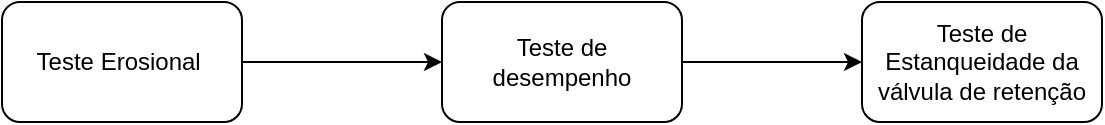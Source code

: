 <mxfile version="20.2.2" type="github">
  <diagram id="mzk9SwCpc_YaUarCZSDZ" name="Page-1">
    <mxGraphModel dx="1038" dy="547" grid="1" gridSize="10" guides="1" tooltips="1" connect="1" arrows="1" fold="1" page="1" pageScale="1" pageWidth="850" pageHeight="1100" math="0" shadow="0">
      <root>
        <mxCell id="0" />
        <mxCell id="1" parent="0" />
        <mxCell id="kTm349HKzVO3cgaGmi-_-4" style="edgeStyle=orthogonalEdgeStyle;rounded=0;orthogonalLoop=1;jettySize=auto;html=1;entryX=0;entryY=0.5;entryDx=0;entryDy=0;" edge="1" parent="1" source="kTm349HKzVO3cgaGmi-_-1" target="kTm349HKzVO3cgaGmi-_-2">
          <mxGeometry relative="1" as="geometry" />
        </mxCell>
        <mxCell id="kTm349HKzVO3cgaGmi-_-1" value="Teste Erosional&amp;nbsp;" style="rounded=1;whiteSpace=wrap;html=1;" vertex="1" parent="1">
          <mxGeometry x="120" y="260" width="120" height="60" as="geometry" />
        </mxCell>
        <mxCell id="kTm349HKzVO3cgaGmi-_-5" style="edgeStyle=orthogonalEdgeStyle;rounded=0;orthogonalLoop=1;jettySize=auto;html=1;entryX=0;entryY=0.5;entryDx=0;entryDy=0;" edge="1" parent="1" source="kTm349HKzVO3cgaGmi-_-2" target="kTm349HKzVO3cgaGmi-_-3">
          <mxGeometry relative="1" as="geometry" />
        </mxCell>
        <mxCell id="kTm349HKzVO3cgaGmi-_-2" value="Teste de desempenho" style="rounded=1;whiteSpace=wrap;html=1;" vertex="1" parent="1">
          <mxGeometry x="340" y="260" width="120" height="60" as="geometry" />
        </mxCell>
        <mxCell id="kTm349HKzVO3cgaGmi-_-3" value="Teste de Estanqueidade da válvula de retenção" style="rounded=1;whiteSpace=wrap;html=1;" vertex="1" parent="1">
          <mxGeometry x="550" y="260" width="120" height="60" as="geometry" />
        </mxCell>
      </root>
    </mxGraphModel>
  </diagram>
</mxfile>
